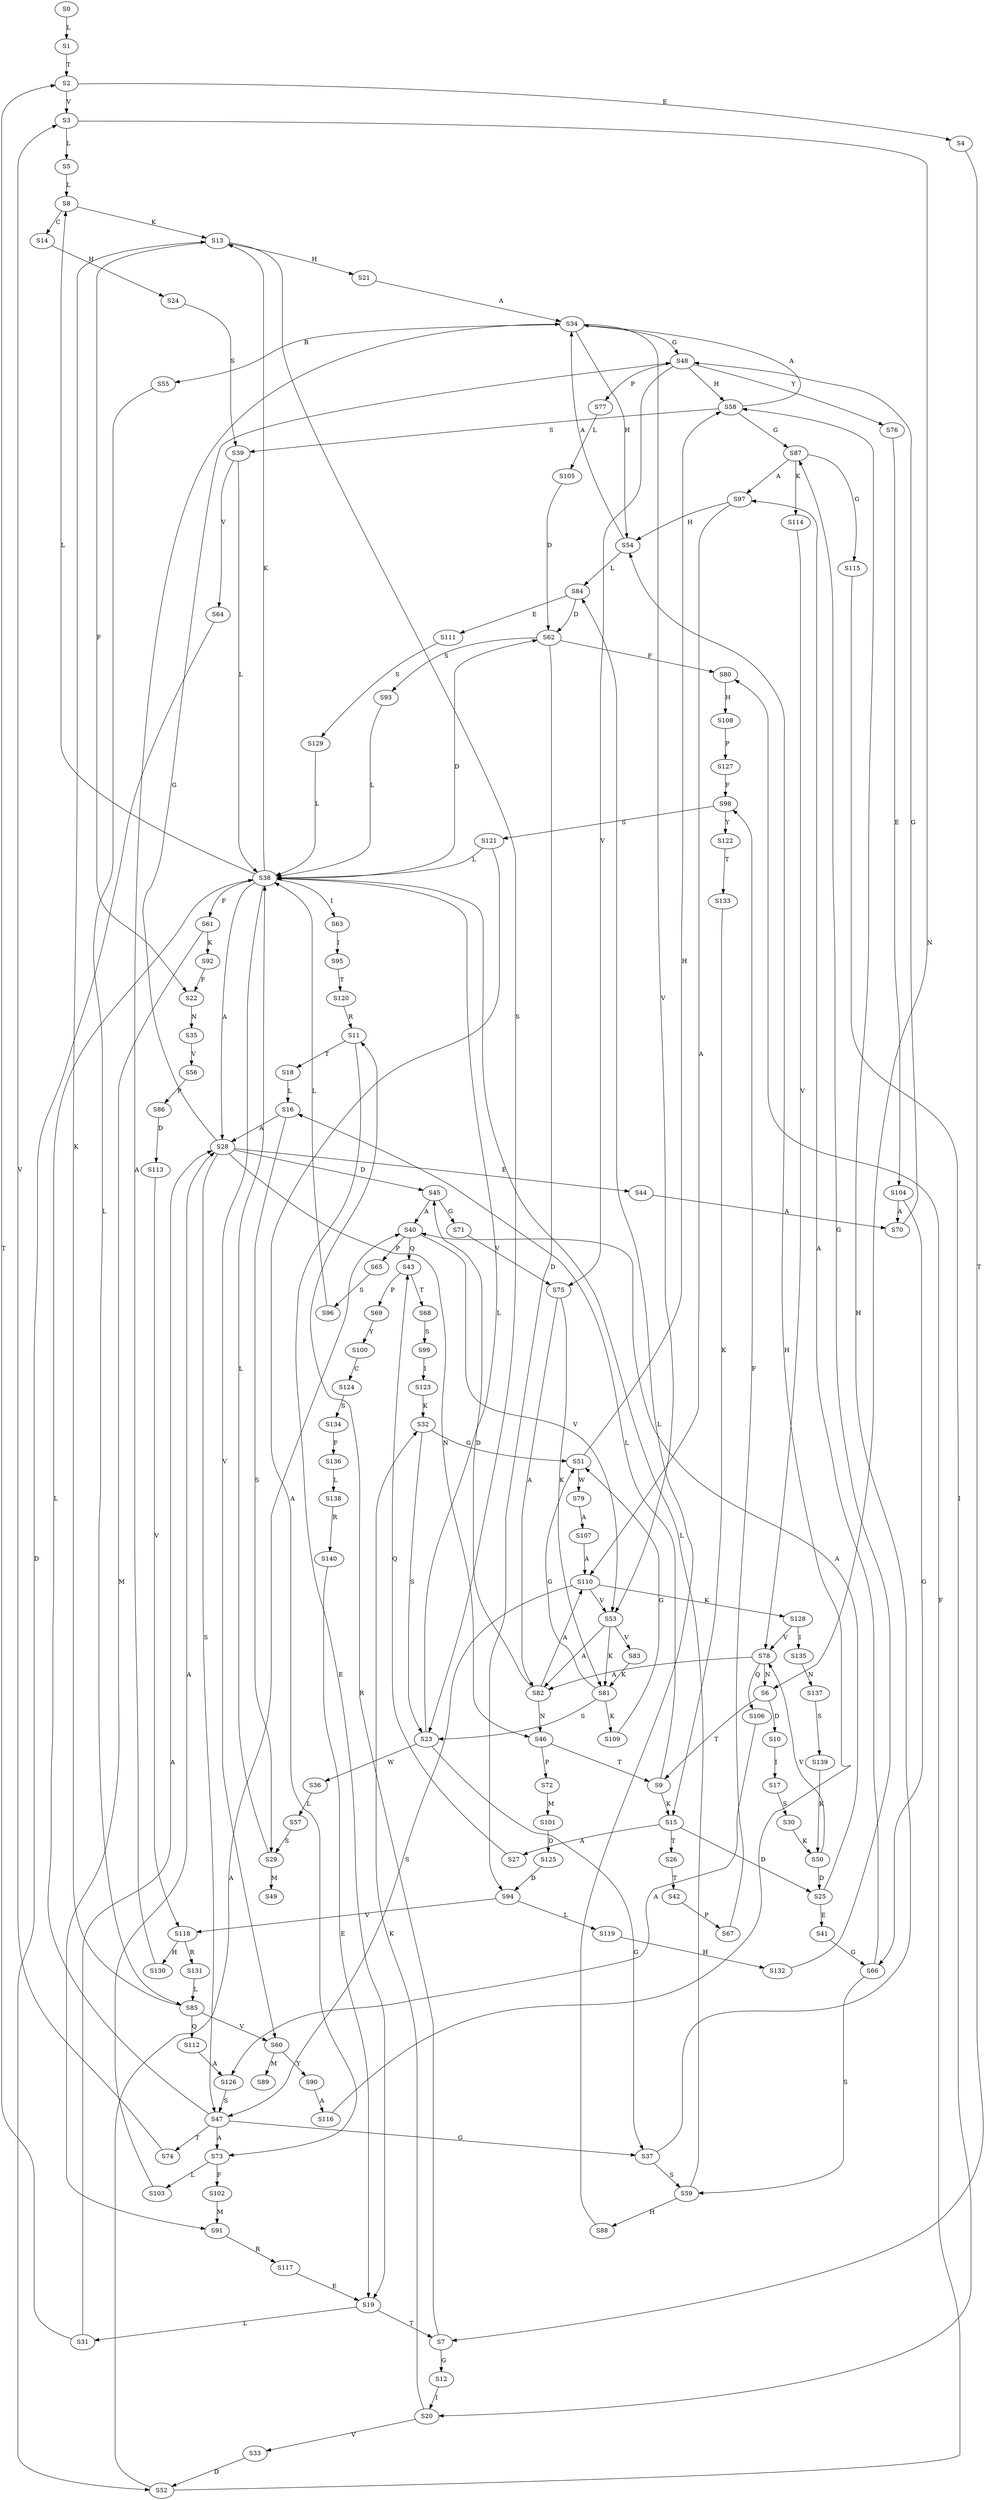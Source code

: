 strict digraph  {
	S0 -> S1 [ label = L ];
	S1 -> S2 [ label = T ];
	S2 -> S3 [ label = V ];
	S2 -> S4 [ label = E ];
	S3 -> S5 [ label = L ];
	S3 -> S6 [ label = N ];
	S4 -> S7 [ label = T ];
	S5 -> S8 [ label = L ];
	S6 -> S9 [ label = T ];
	S6 -> S10 [ label = D ];
	S7 -> S11 [ label = R ];
	S7 -> S12 [ label = G ];
	S8 -> S13 [ label = K ];
	S8 -> S14 [ label = C ];
	S9 -> S15 [ label = K ];
	S9 -> S16 [ label = L ];
	S10 -> S17 [ label = I ];
	S11 -> S18 [ label = T ];
	S11 -> S19 [ label = E ];
	S12 -> S20 [ label = I ];
	S13 -> S21 [ label = H ];
	S13 -> S22 [ label = F ];
	S13 -> S23 [ label = S ];
	S14 -> S24 [ label = H ];
	S15 -> S25 [ label = D ];
	S15 -> S26 [ label = T ];
	S15 -> S27 [ label = A ];
	S16 -> S28 [ label = A ];
	S16 -> S29 [ label = S ];
	S17 -> S30 [ label = S ];
	S18 -> S16 [ label = L ];
	S19 -> S31 [ label = L ];
	S19 -> S7 [ label = T ];
	S20 -> S32 [ label = K ];
	S20 -> S33 [ label = V ];
	S21 -> S34 [ label = A ];
	S22 -> S35 [ label = N ];
	S23 -> S36 [ label = W ];
	S23 -> S37 [ label = G ];
	S23 -> S38 [ label = L ];
	S24 -> S39 [ label = S ];
	S25 -> S40 [ label = A ];
	S25 -> S41 [ label = E ];
	S26 -> S42 [ label = T ];
	S27 -> S43 [ label = Q ];
	S28 -> S44 [ label = E ];
	S28 -> S45 [ label = D ];
	S28 -> S46 [ label = N ];
	S28 -> S47 [ label = S ];
	S28 -> S48 [ label = G ];
	S29 -> S49 [ label = M ];
	S29 -> S38 [ label = L ];
	S30 -> S50 [ label = K ];
	S31 -> S28 [ label = A ];
	S31 -> S2 [ label = T ];
	S32 -> S51 [ label = G ];
	S32 -> S23 [ label = S ];
	S33 -> S52 [ label = D ];
	S34 -> S48 [ label = G ];
	S34 -> S53 [ label = V ];
	S34 -> S54 [ label = H ];
	S34 -> S55 [ label = R ];
	S35 -> S56 [ label = V ];
	S36 -> S57 [ label = L ];
	S37 -> S58 [ label = H ];
	S37 -> S59 [ label = S ];
	S38 -> S60 [ label = V ];
	S38 -> S61 [ label = F ];
	S38 -> S62 [ label = D ];
	S38 -> S28 [ label = A ];
	S38 -> S8 [ label = L ];
	S38 -> S63 [ label = I ];
	S38 -> S13 [ label = K ];
	S39 -> S38 [ label = L ];
	S39 -> S64 [ label = V ];
	S40 -> S65 [ label = P ];
	S40 -> S53 [ label = V ];
	S40 -> S43 [ label = Q ];
	S41 -> S66 [ label = G ];
	S42 -> S67 [ label = P ];
	S43 -> S68 [ label = T ];
	S43 -> S69 [ label = P ];
	S44 -> S70 [ label = A ];
	S45 -> S40 [ label = A ];
	S45 -> S71 [ label = G ];
	S46 -> S9 [ label = T ];
	S46 -> S72 [ label = P ];
	S47 -> S37 [ label = G ];
	S47 -> S38 [ label = L ];
	S47 -> S73 [ label = A ];
	S47 -> S74 [ label = T ];
	S48 -> S75 [ label = V ];
	S48 -> S76 [ label = Y ];
	S48 -> S58 [ label = H ];
	S48 -> S77 [ label = P ];
	S50 -> S25 [ label = D ];
	S50 -> S78 [ label = V ];
	S51 -> S79 [ label = W ];
	S51 -> S58 [ label = H ];
	S52 -> S80 [ label = F ];
	S52 -> S40 [ label = A ];
	S53 -> S81 [ label = K ];
	S53 -> S82 [ label = A ];
	S53 -> S83 [ label = V ];
	S54 -> S34 [ label = A ];
	S54 -> S84 [ label = L ];
	S55 -> S85 [ label = L ];
	S56 -> S86 [ label = P ];
	S57 -> S29 [ label = S ];
	S58 -> S39 [ label = S ];
	S58 -> S87 [ label = G ];
	S58 -> S34 [ label = A ];
	S59 -> S38 [ label = L ];
	S59 -> S88 [ label = H ];
	S60 -> S89 [ label = M ];
	S60 -> S90 [ label = Y ];
	S61 -> S91 [ label = M ];
	S61 -> S92 [ label = K ];
	S62 -> S80 [ label = F ];
	S62 -> S93 [ label = S ];
	S62 -> S94 [ label = D ];
	S63 -> S95 [ label = I ];
	S64 -> S52 [ label = D ];
	S65 -> S96 [ label = S ];
	S66 -> S97 [ label = A ];
	S66 -> S59 [ label = S ];
	S67 -> S98 [ label = F ];
	S68 -> S99 [ label = S ];
	S69 -> S100 [ label = Y ];
	S70 -> S48 [ label = G ];
	S71 -> S75 [ label = V ];
	S72 -> S101 [ label = M ];
	S73 -> S102 [ label = F ];
	S73 -> S103 [ label = L ];
	S74 -> S3 [ label = V ];
	S75 -> S81 [ label = K ];
	S75 -> S82 [ label = A ];
	S76 -> S104 [ label = E ];
	S77 -> S105 [ label = L ];
	S78 -> S6 [ label = N ];
	S78 -> S106 [ label = Q ];
	S78 -> S82 [ label = A ];
	S79 -> S107 [ label = A ];
	S80 -> S108 [ label = H ];
	S81 -> S51 [ label = G ];
	S81 -> S109 [ label = K ];
	S81 -> S23 [ label = S ];
	S82 -> S46 [ label = N ];
	S82 -> S110 [ label = A ];
	S82 -> S45 [ label = D ];
	S83 -> S81 [ label = K ];
	S84 -> S62 [ label = D ];
	S84 -> S111 [ label = E ];
	S85 -> S13 [ label = K ];
	S85 -> S112 [ label = Q ];
	S85 -> S60 [ label = V ];
	S86 -> S113 [ label = D ];
	S87 -> S114 [ label = K ];
	S87 -> S115 [ label = G ];
	S87 -> S97 [ label = A ];
	S88 -> S84 [ label = L ];
	S90 -> S116 [ label = A ];
	S91 -> S117 [ label = R ];
	S92 -> S22 [ label = F ];
	S93 -> S38 [ label = L ];
	S94 -> S118 [ label = V ];
	S94 -> S119 [ label = L ];
	S95 -> S120 [ label = T ];
	S96 -> S38 [ label = L ];
	S97 -> S54 [ label = H ];
	S97 -> S110 [ label = A ];
	S98 -> S121 [ label = S ];
	S98 -> S122 [ label = Y ];
	S99 -> S123 [ label = I ];
	S100 -> S124 [ label = C ];
	S101 -> S125 [ label = D ];
	S102 -> S91 [ label = M ];
	S103 -> S28 [ label = A ];
	S104 -> S66 [ label = G ];
	S104 -> S70 [ label = A ];
	S105 -> S62 [ label = D ];
	S106 -> S126 [ label = A ];
	S107 -> S110 [ label = A ];
	S108 -> S127 [ label = P ];
	S109 -> S51 [ label = G ];
	S110 -> S128 [ label = K ];
	S110 -> S47 [ label = S ];
	S110 -> S53 [ label = V ];
	S111 -> S129 [ label = S ];
	S112 -> S126 [ label = A ];
	S113 -> S118 [ label = V ];
	S114 -> S78 [ label = V ];
	S115 -> S20 [ label = I ];
	S116 -> S54 [ label = H ];
	S117 -> S19 [ label = E ];
	S118 -> S130 [ label = H ];
	S118 -> S131 [ label = R ];
	S119 -> S132 [ label = H ];
	S120 -> S11 [ label = R ];
	S121 -> S38 [ label = L ];
	S121 -> S73 [ label = A ];
	S122 -> S133 [ label = T ];
	S123 -> S32 [ label = K ];
	S124 -> S134 [ label = S ];
	S125 -> S94 [ label = D ];
	S126 -> S47 [ label = S ];
	S127 -> S98 [ label = F ];
	S128 -> S78 [ label = V ];
	S128 -> S135 [ label = I ];
	S129 -> S38 [ label = L ];
	S130 -> S34 [ label = A ];
	S131 -> S85 [ label = L ];
	S132 -> S87 [ label = G ];
	S133 -> S15 [ label = K ];
	S134 -> S136 [ label = F ];
	S135 -> S137 [ label = N ];
	S136 -> S138 [ label = L ];
	S137 -> S139 [ label = S ];
	S138 -> S140 [ label = R ];
	S139 -> S50 [ label = K ];
	S140 -> S19 [ label = E ];
}
